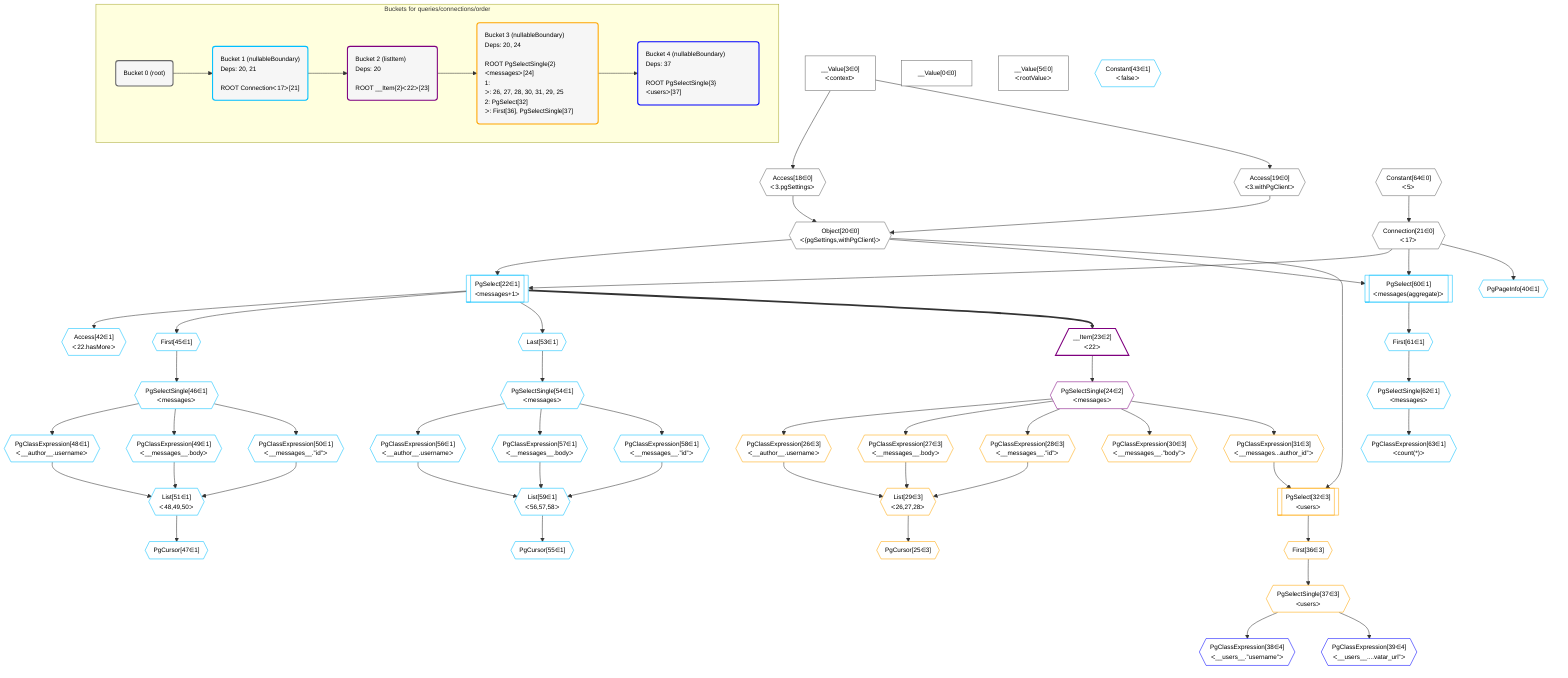%%{init: {'themeVariables': { 'fontSize': '12px'}}}%%
graph TD
    classDef path fill:#eee,stroke:#000,color:#000
    classDef plan fill:#fff,stroke-width:1px,color:#000
    classDef itemplan fill:#fff,stroke-width:2px,color:#000
    classDef unbatchedplan fill:#dff,stroke-width:1px,color:#000
    classDef sideeffectplan fill:#fcc,stroke-width:2px,color:#000
    classDef bucket fill:#f6f6f6,color:#000,stroke-width:2px,text-align:left


    %% plan dependencies
    Object20{{"Object[20∈0]<br />ᐸ{pgSettings,withPgClient}ᐳ"}}:::plan
    Access18{{"Access[18∈0]<br />ᐸ3.pgSettingsᐳ"}}:::plan
    Access19{{"Access[19∈0]<br />ᐸ3.withPgClientᐳ"}}:::plan
    Access18 & Access19 --> Object20
    __Value3["__Value[3∈0]<br />ᐸcontextᐳ"]:::plan
    __Value3 --> Access18
    __Value3 --> Access19
    Connection21{{"Connection[21∈0]<br />ᐸ17ᐳ"}}:::plan
    Constant64{{"Constant[64∈0]<br />ᐸ5ᐳ"}}:::plan
    Constant64 --> Connection21
    __Value0["__Value[0∈0]"]:::plan
    __Value5["__Value[5∈0]<br />ᐸrootValueᐳ"]:::plan
    List51{{"List[51∈1]<br />ᐸ48,49,50ᐳ"}}:::plan
    PgClassExpression48{{"PgClassExpression[48∈1]<br />ᐸ__author__.usernameᐳ"}}:::plan
    PgClassExpression49{{"PgClassExpression[49∈1]<br />ᐸ__messages__.bodyᐳ"}}:::plan
    PgClassExpression50{{"PgClassExpression[50∈1]<br />ᐸ__messages__.”id”ᐳ"}}:::plan
    PgClassExpression48 & PgClassExpression49 & PgClassExpression50 --> List51
    List59{{"List[59∈1]<br />ᐸ56,57,58ᐳ"}}:::plan
    PgClassExpression56{{"PgClassExpression[56∈1]<br />ᐸ__author__.usernameᐳ"}}:::plan
    PgClassExpression57{{"PgClassExpression[57∈1]<br />ᐸ__messages__.bodyᐳ"}}:::plan
    PgClassExpression58{{"PgClassExpression[58∈1]<br />ᐸ__messages__.”id”ᐳ"}}:::plan
    PgClassExpression56 & PgClassExpression57 & PgClassExpression58 --> List59
    PgSelect22[["PgSelect[22∈1]<br />ᐸmessages+1ᐳ"]]:::plan
    Object20 & Connection21 --> PgSelect22
    PgSelect60[["PgSelect[60∈1]<br />ᐸmessages(aggregate)ᐳ"]]:::plan
    Object20 & Connection21 --> PgSelect60
    PgPageInfo40{{"PgPageInfo[40∈1]"}}:::plan
    Connection21 --> PgPageInfo40
    Access42{{"Access[42∈1]<br />ᐸ22.hasMoreᐳ"}}:::plan
    PgSelect22 --> Access42
    First45{{"First[45∈1]"}}:::plan
    PgSelect22 --> First45
    PgSelectSingle46{{"PgSelectSingle[46∈1]<br />ᐸmessagesᐳ"}}:::plan
    First45 --> PgSelectSingle46
    PgCursor47{{"PgCursor[47∈1]"}}:::plan
    List51 --> PgCursor47
    PgSelectSingle46 --> PgClassExpression48
    PgSelectSingle46 --> PgClassExpression49
    PgSelectSingle46 --> PgClassExpression50
    Last53{{"Last[53∈1]"}}:::plan
    PgSelect22 --> Last53
    PgSelectSingle54{{"PgSelectSingle[54∈1]<br />ᐸmessagesᐳ"}}:::plan
    Last53 --> PgSelectSingle54
    PgCursor55{{"PgCursor[55∈1]"}}:::plan
    List59 --> PgCursor55
    PgSelectSingle54 --> PgClassExpression56
    PgSelectSingle54 --> PgClassExpression57
    PgSelectSingle54 --> PgClassExpression58
    First61{{"First[61∈1]"}}:::plan
    PgSelect60 --> First61
    PgSelectSingle62{{"PgSelectSingle[62∈1]<br />ᐸmessagesᐳ"}}:::plan
    First61 --> PgSelectSingle62
    PgClassExpression63{{"PgClassExpression[63∈1]<br />ᐸcount(*)ᐳ"}}:::plan
    PgSelectSingle62 --> PgClassExpression63
    Constant43{{"Constant[43∈1]<br />ᐸfalseᐳ"}}:::plan
    __Item23[/"__Item[23∈2]<br />ᐸ22ᐳ"\]:::itemplan
    PgSelect22 ==> __Item23
    PgSelectSingle24{{"PgSelectSingle[24∈2]<br />ᐸmessagesᐳ"}}:::plan
    __Item23 --> PgSelectSingle24
    List29{{"List[29∈3]<br />ᐸ26,27,28ᐳ"}}:::plan
    PgClassExpression26{{"PgClassExpression[26∈3]<br />ᐸ__author__.usernameᐳ"}}:::plan
    PgClassExpression27{{"PgClassExpression[27∈3]<br />ᐸ__messages__.bodyᐳ"}}:::plan
    PgClassExpression28{{"PgClassExpression[28∈3]<br />ᐸ__messages__.”id”ᐳ"}}:::plan
    PgClassExpression26 & PgClassExpression27 & PgClassExpression28 --> List29
    PgSelect32[["PgSelect[32∈3]<br />ᐸusersᐳ"]]:::plan
    PgClassExpression31{{"PgClassExpression[31∈3]<br />ᐸ__messages...author_id”ᐳ"}}:::plan
    Object20 & PgClassExpression31 --> PgSelect32
    PgCursor25{{"PgCursor[25∈3]"}}:::plan
    List29 --> PgCursor25
    PgSelectSingle24 --> PgClassExpression26
    PgSelectSingle24 --> PgClassExpression27
    PgSelectSingle24 --> PgClassExpression28
    PgClassExpression30{{"PgClassExpression[30∈3]<br />ᐸ__messages__.”body”ᐳ"}}:::plan
    PgSelectSingle24 --> PgClassExpression30
    PgSelectSingle24 --> PgClassExpression31
    First36{{"First[36∈3]"}}:::plan
    PgSelect32 --> First36
    PgSelectSingle37{{"PgSelectSingle[37∈3]<br />ᐸusersᐳ"}}:::plan
    First36 --> PgSelectSingle37
    PgClassExpression38{{"PgClassExpression[38∈4]<br />ᐸ__users__.”username”ᐳ"}}:::plan
    PgSelectSingle37 --> PgClassExpression38
    PgClassExpression39{{"PgClassExpression[39∈4]<br />ᐸ__users__....vatar_url”ᐳ"}}:::plan
    PgSelectSingle37 --> PgClassExpression39

    %% define steps

    subgraph "Buckets for queries/connections/order"
    Bucket0("Bucket 0 (root)"):::bucket
    classDef bucket0 stroke:#696969
    class Bucket0,__Value0,__Value3,__Value5,Access18,Access19,Object20,Connection21,Constant64 bucket0
    Bucket1("Bucket 1 (nullableBoundary)<br />Deps: 20, 21<br /><br />ROOT Connectionᐸ17ᐳ[21]"):::bucket
    classDef bucket1 stroke:#00bfff
    class Bucket1,PgSelect22,PgPageInfo40,Access42,Constant43,First45,PgSelectSingle46,PgCursor47,PgClassExpression48,PgClassExpression49,PgClassExpression50,List51,Last53,PgSelectSingle54,PgCursor55,PgClassExpression56,PgClassExpression57,PgClassExpression58,List59,PgSelect60,First61,PgSelectSingle62,PgClassExpression63 bucket1
    Bucket2("Bucket 2 (listItem)<br />Deps: 20<br /><br />ROOT __Item{2}ᐸ22ᐳ[23]"):::bucket
    classDef bucket2 stroke:#7f007f
    class Bucket2,__Item23,PgSelectSingle24 bucket2
    Bucket3("Bucket 3 (nullableBoundary)<br />Deps: 20, 24<br /><br />ROOT PgSelectSingle{2}ᐸmessagesᐳ[24]<br />1: <br />ᐳ: 26, 27, 28, 30, 31, 29, 25<br />2: PgSelect[32]<br />ᐳ: First[36], PgSelectSingle[37]"):::bucket
    classDef bucket3 stroke:#ffa500
    class Bucket3,PgCursor25,PgClassExpression26,PgClassExpression27,PgClassExpression28,List29,PgClassExpression30,PgClassExpression31,PgSelect32,First36,PgSelectSingle37 bucket3
    Bucket4("Bucket 4 (nullableBoundary)<br />Deps: 37<br /><br />ROOT PgSelectSingle{3}ᐸusersᐳ[37]"):::bucket
    classDef bucket4 stroke:#0000ff
    class Bucket4,PgClassExpression38,PgClassExpression39 bucket4
    Bucket0 --> Bucket1
    Bucket1 --> Bucket2
    Bucket2 --> Bucket3
    Bucket3 --> Bucket4
    end